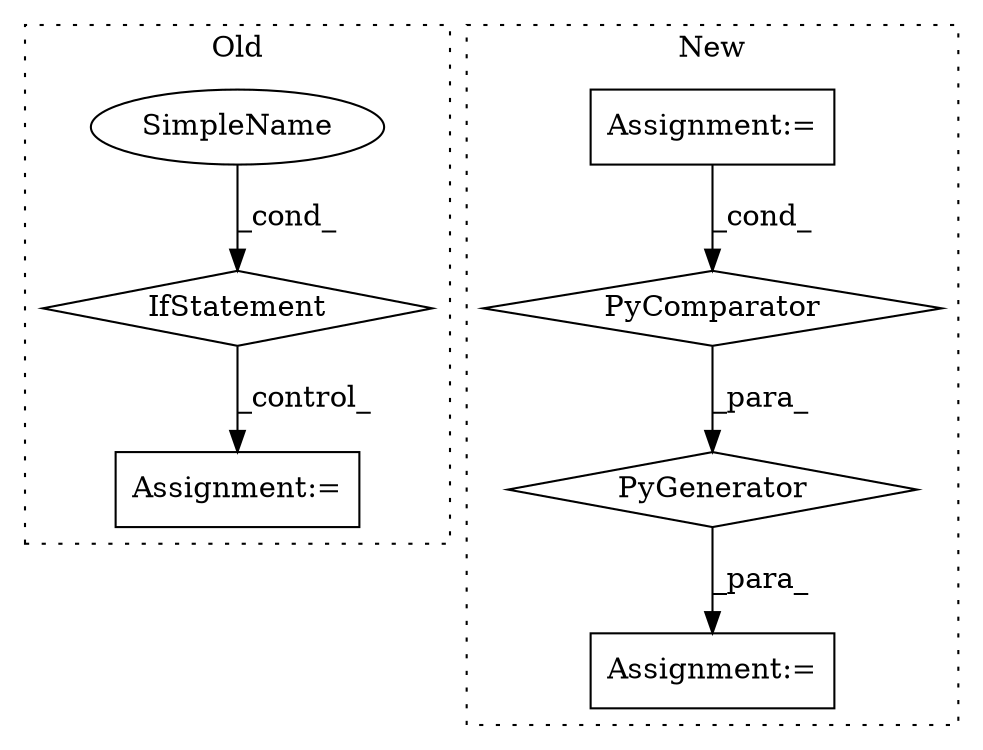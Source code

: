 digraph G {
subgraph cluster0 {
1 [label="IfStatement" a="25" s="356,378" l="4,2" shape="diamond"];
6 [label="Assignment:=" a="7" s="397" l="1" shape="box"];
7 [label="SimpleName" a="42" s="" l="" shape="ellipse"];
label = "Old";
style="dotted";
}
subgraph cluster1 {
2 [label="PyGenerator" a="107" s="1482" l="218" shape="diamond"];
3 [label="Assignment:=" a="7" s="1633" l="61" shape="box"];
4 [label="PyComparator" a="113" s="1633" l="61" shape="diamond"];
5 [label="Assignment:=" a="7" s="1468" l="1" shape="box"];
label = "New";
style="dotted";
}
1 -> 6 [label="_control_"];
2 -> 5 [label="_para_"];
3 -> 4 [label="_cond_"];
4 -> 2 [label="_para_"];
7 -> 1 [label="_cond_"];
}